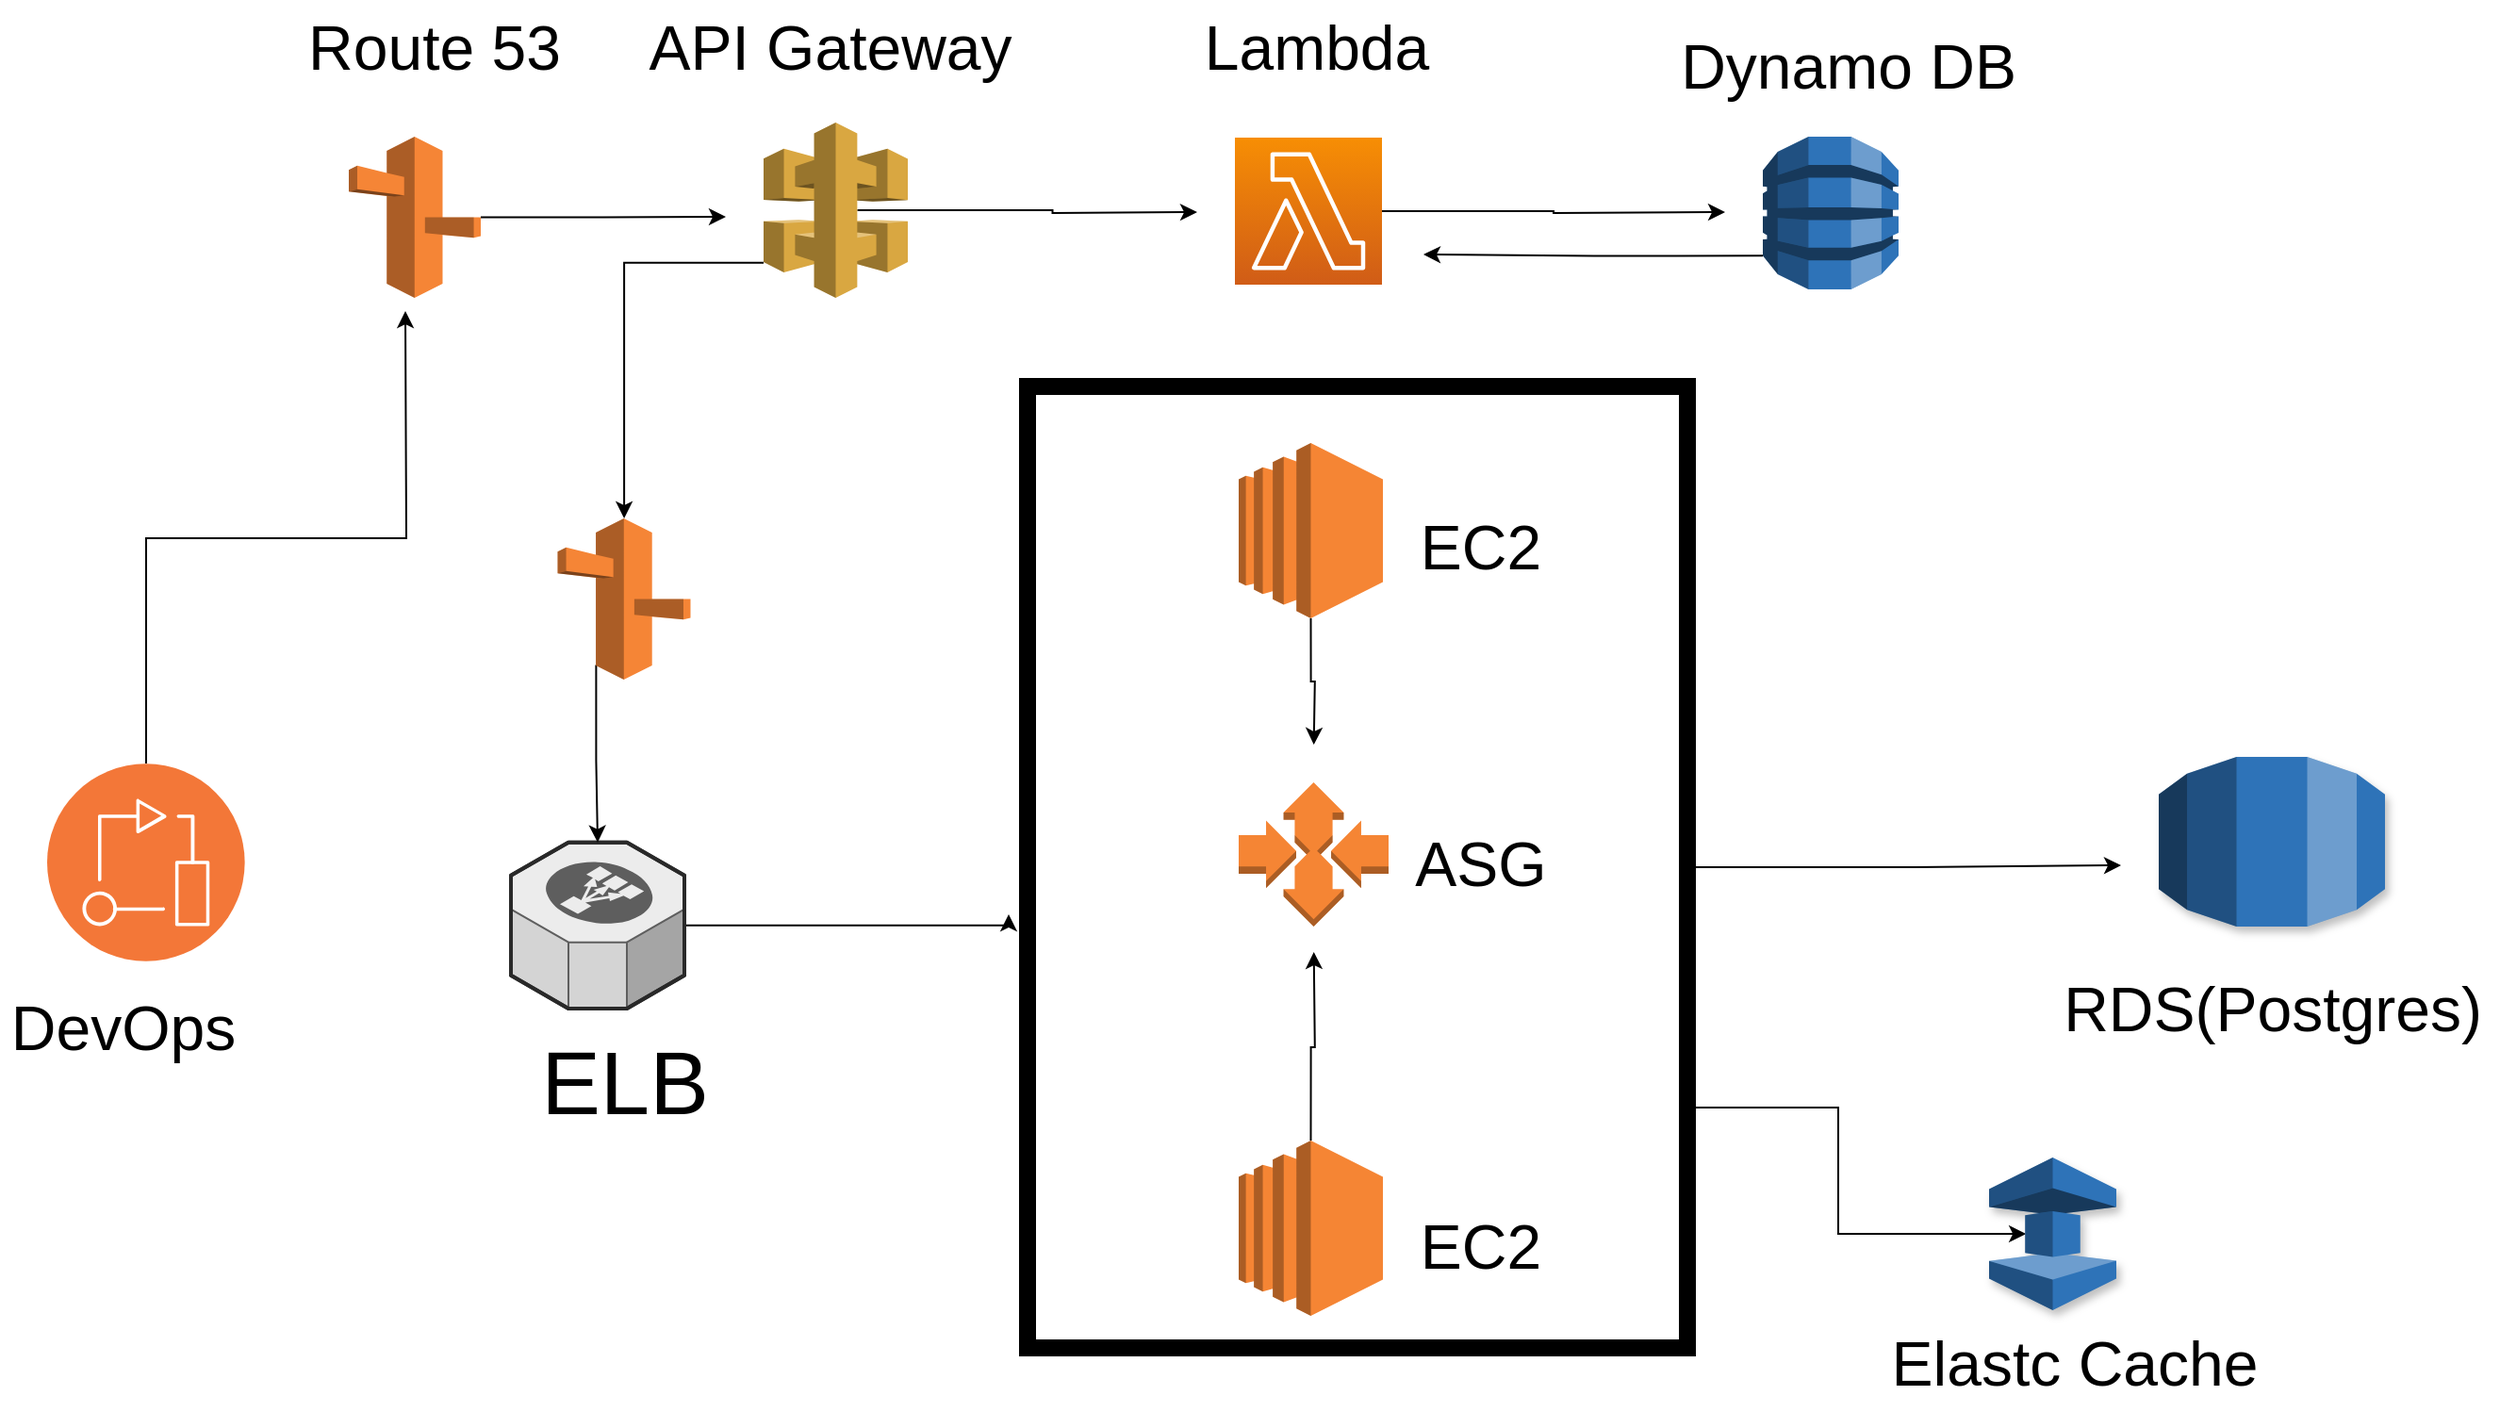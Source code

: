 <mxfile version="15.5.4" type="github">
  <diagram id="Ht1M8jgEwFfnCIfOTk4-" name="Page-1">
    <mxGraphModel dx="2880" dy="1103" grid="1" gridSize="10" guides="1" tooltips="1" connect="1" arrows="1" fold="1" page="1" pageScale="1" pageWidth="1169" pageHeight="827" math="0" shadow="0">
      <root>
        <mxCell id="0" />
        <mxCell id="1" parent="0" />
        <mxCell id="2VNhGdDJXCIvYu7sTkOq-33" style="edgeStyle=orthogonalEdgeStyle;rounded=0;orthogonalLoop=1;jettySize=auto;html=1;exitX=1;exitY=0.5;exitDx=0;exitDy=0;fontSize=33;verticalAlign=top;" edge="1" parent="1" source="2VNhGdDJXCIvYu7sTkOq-32">
          <mxGeometry relative="1" as="geometry">
            <mxPoint x="1120" y="494" as="targetPoint" />
          </mxGeometry>
        </mxCell>
        <mxCell id="2VNhGdDJXCIvYu7sTkOq-34" style="edgeStyle=orthogonalEdgeStyle;rounded=0;orthogonalLoop=1;jettySize=auto;html=1;exitX=1;exitY=0.75;exitDx=0;exitDy=0;fontSize=33;verticalAlign=top;entryX=0.29;entryY=0.5;entryDx=0;entryDy=0;entryPerimeter=0;" edge="1" parent="1" source="2VNhGdDJXCIvYu7sTkOq-32" target="2VNhGdDJXCIvYu7sTkOq-10">
          <mxGeometry relative="1" as="geometry">
            <mxPoint x="950" y="680" as="targetPoint" />
          </mxGeometry>
        </mxCell>
        <mxCell id="2VNhGdDJXCIvYu7sTkOq-32" value="" style="whiteSpace=wrap;html=1;shadow=0;fontSize=33;strokeWidth=9;verticalAlign=top;" vertex="1" parent="1">
          <mxGeometry x="540" y="240" width="350" height="510" as="geometry" />
        </mxCell>
        <mxCell id="2VNhGdDJXCIvYu7sTkOq-18" style="edgeStyle=orthogonalEdgeStyle;rounded=0;orthogonalLoop=1;jettySize=auto;html=1;exitX=0;exitY=0.8;exitDx=0;exitDy=0;exitPerimeter=0;fontSize=47;" edge="1" parent="1" source="2VNhGdDJXCIvYu7sTkOq-1" target="2VNhGdDJXCIvYu7sTkOq-14">
          <mxGeometry relative="1" as="geometry" />
        </mxCell>
        <mxCell id="2VNhGdDJXCIvYu7sTkOq-21" style="edgeStyle=orthogonalEdgeStyle;rounded=0;orthogonalLoop=1;jettySize=auto;html=1;exitX=0.65;exitY=0.5;exitDx=0;exitDy=0;exitPerimeter=0;fontSize=47;" edge="1" parent="1" source="2VNhGdDJXCIvYu7sTkOq-1">
          <mxGeometry relative="1" as="geometry">
            <mxPoint x="630" y="147.5" as="targetPoint" />
          </mxGeometry>
        </mxCell>
        <mxCell id="2VNhGdDJXCIvYu7sTkOq-1" value="" style="outlineConnect=0;dashed=0;verticalLabelPosition=bottom;verticalAlign=top;align=center;html=1;shape=mxgraph.aws3.api_gateway;fillColor=#D9A741;gradientColor=none;" vertex="1" parent="1">
          <mxGeometry x="400" y="100" width="76.5" height="93" as="geometry" />
        </mxCell>
        <mxCell id="2VNhGdDJXCIvYu7sTkOq-17" style="edgeStyle=orthogonalEdgeStyle;rounded=0;orthogonalLoop=1;jettySize=auto;html=1;exitX=1;exitY=0.5;exitDx=0;exitDy=0;exitPerimeter=0;fontSize=47;" edge="1" parent="1" source="2VNhGdDJXCIvYu7sTkOq-2">
          <mxGeometry relative="1" as="geometry">
            <mxPoint x="380" y="150" as="targetPoint" />
          </mxGeometry>
        </mxCell>
        <mxCell id="2VNhGdDJXCIvYu7sTkOq-2" value="" style="outlineConnect=0;dashed=0;verticalLabelPosition=bottom;verticalAlign=top;align=center;html=1;shape=mxgraph.aws3.route_53;fillColor=#F58536;gradientColor=none;" vertex="1" parent="1">
          <mxGeometry x="180" y="107.5" width="70" height="85.5" as="geometry" />
        </mxCell>
        <mxCell id="2VNhGdDJXCIvYu7sTkOq-22" style="edgeStyle=orthogonalEdgeStyle;rounded=0;orthogonalLoop=1;jettySize=auto;html=1;exitX=1;exitY=0.5;exitDx=0;exitDy=0;exitPerimeter=0;fontSize=47;" edge="1" parent="1" source="2VNhGdDJXCIvYu7sTkOq-3">
          <mxGeometry relative="1" as="geometry">
            <mxPoint x="910" y="147.5" as="targetPoint" />
          </mxGeometry>
        </mxCell>
        <mxCell id="2VNhGdDJXCIvYu7sTkOq-3" value="" style="sketch=0;points=[[0,0,0],[0.25,0,0],[0.5,0,0],[0.75,0,0],[1,0,0],[0,1,0],[0.25,1,0],[0.5,1,0],[0.75,1,0],[1,1,0],[0,0.25,0],[0,0.5,0],[0,0.75,0],[1,0.25,0],[1,0.5,0],[1,0.75,0]];outlineConnect=0;fontColor=#232F3E;gradientColor=#F78E04;gradientDirection=north;fillColor=#D05C17;strokeColor=#ffffff;dashed=0;verticalLabelPosition=bottom;verticalAlign=top;align=center;html=1;fontSize=12;fontStyle=0;aspect=fixed;shape=mxgraph.aws4.resourceIcon;resIcon=mxgraph.aws4.lambda;" vertex="1" parent="1">
          <mxGeometry x="650" y="108" width="78" height="78" as="geometry" />
        </mxCell>
        <mxCell id="2VNhGdDJXCIvYu7sTkOq-25" style="edgeStyle=orthogonalEdgeStyle;rounded=0;orthogonalLoop=1;jettySize=auto;html=1;exitX=0;exitY=0.78;exitDx=0;exitDy=0;exitPerimeter=0;fontSize=33;" edge="1" parent="1" source="2VNhGdDJXCIvYu7sTkOq-4">
          <mxGeometry relative="1" as="geometry">
            <mxPoint x="750" y="170" as="targetPoint" />
          </mxGeometry>
        </mxCell>
        <mxCell id="2VNhGdDJXCIvYu7sTkOq-4" value="" style="outlineConnect=0;dashed=0;verticalLabelPosition=bottom;verticalAlign=top;align=center;html=1;shape=mxgraph.aws3.dynamo_db;fillColor=#2E73B8;gradientColor=none;" vertex="1" parent="1">
          <mxGeometry x="930" y="107.5" width="72" height="81" as="geometry" />
        </mxCell>
        <mxCell id="2VNhGdDJXCIvYu7sTkOq-37" value="" style="edgeStyle=orthogonalEdgeStyle;rounded=0;orthogonalLoop=1;jettySize=auto;html=1;fontSize=33;verticalAlign=top;" edge="1" parent="1" source="2VNhGdDJXCIvYu7sTkOq-5">
          <mxGeometry relative="1" as="geometry">
            <mxPoint x="530" y="520" as="targetPoint" />
            <Array as="points">
              <mxPoint x="530" y="526" />
            </Array>
          </mxGeometry>
        </mxCell>
        <mxCell id="2VNhGdDJXCIvYu7sTkOq-5" value="" style="verticalLabelPosition=bottom;html=1;verticalAlign=top;strokeWidth=1;align=center;outlineConnect=0;dashed=0;outlineConnect=0;shape=mxgraph.aws3d.elasticLoadBalancing;fillColor=#ECECEC;strokeColor=#5E5E5E;aspect=fixed;" vertex="1" parent="1">
          <mxGeometry x="266" y="481.83" width="92" height="88.17" as="geometry" />
        </mxCell>
        <mxCell id="2VNhGdDJXCIvYu7sTkOq-9" value="" style="outlineConnect=0;dashed=0;verticalLabelPosition=bottom;verticalAlign=top;align=center;html=1;shape=mxgraph.aws3.rds;fillColor=#2E73B8;gradientColor=none;shadow=1;" vertex="1" parent="1">
          <mxGeometry x="1140" y="436.5" width="120" height="90" as="geometry" />
        </mxCell>
        <mxCell id="2VNhGdDJXCIvYu7sTkOq-10" value="" style="outlineConnect=0;dashed=0;verticalLabelPosition=bottom;verticalAlign=top;align=center;html=1;shape=mxgraph.aws3.elasticache;fillColor=#2E73B8;gradientColor=none;shadow=1;" vertex="1" parent="1">
          <mxGeometry x="1050" y="649" width="67.5" height="81" as="geometry" />
        </mxCell>
        <mxCell id="2VNhGdDJXCIvYu7sTkOq-23" style="edgeStyle=orthogonalEdgeStyle;rounded=0;orthogonalLoop=1;jettySize=auto;html=1;exitX=0.5;exitY=0;exitDx=0;exitDy=0;fontSize=47;" edge="1" parent="1" source="2VNhGdDJXCIvYu7sTkOq-12">
          <mxGeometry relative="1" as="geometry">
            <mxPoint x="210" y="200" as="targetPoint" />
          </mxGeometry>
        </mxCell>
        <mxCell id="2VNhGdDJXCIvYu7sTkOq-12" value="" style="aspect=fixed;perimeter=ellipsePerimeter;html=1;align=center;shadow=0;dashed=0;fontColor=#4277BB;labelBackgroundColor=#ffffff;fontSize=12;spacingTop=3;image;image=img/lib/ibm/devops/devops.svg;" vertex="1" parent="1">
          <mxGeometry x="20" y="440" width="105" height="105" as="geometry" />
        </mxCell>
        <mxCell id="2VNhGdDJXCIvYu7sTkOq-13" value="ELB" style="text;html=1;align=center;verticalAlign=middle;resizable=0;points=[];autosize=1;strokeColor=none;fillColor=none;strokeWidth=6;spacing=10;fontSize=47;" vertex="1" parent="1">
          <mxGeometry x="266" y="570" width="120" height="80" as="geometry" />
        </mxCell>
        <mxCell id="2VNhGdDJXCIvYu7sTkOq-19" style="edgeStyle=orthogonalEdgeStyle;rounded=0;orthogonalLoop=1;jettySize=auto;html=1;exitX=0.29;exitY=0.91;exitDx=0;exitDy=0;exitPerimeter=0;fontSize=47;" edge="1" parent="1" source="2VNhGdDJXCIvYu7sTkOq-14" target="2VNhGdDJXCIvYu7sTkOq-5">
          <mxGeometry relative="1" as="geometry" />
        </mxCell>
        <mxCell id="2VNhGdDJXCIvYu7sTkOq-14" value="" style="outlineConnect=0;dashed=0;verticalLabelPosition=bottom;verticalAlign=top;align=center;html=1;shape=mxgraph.aws3.route_53;fillColor=#F58536;gradientColor=none;" vertex="1" parent="1">
          <mxGeometry x="290.75" y="310" width="70.5" height="85.5" as="geometry" />
        </mxCell>
        <mxCell id="2VNhGdDJXCIvYu7sTkOq-20" value="Route 53" style="text;html=1;align=center;verticalAlign=middle;resizable=0;points=[];autosize=1;strokeColor=none;fillColor=none;fontSize=33;" vertex="1" parent="1">
          <mxGeometry x="150" y="35" width="150" height="50" as="geometry" />
        </mxCell>
        <mxCell id="2VNhGdDJXCIvYu7sTkOq-24" value="API Gateway" style="text;html=1;align=center;verticalAlign=middle;resizable=0;points=[];autosize=1;strokeColor=none;fillColor=none;fontSize=33;" vertex="1" parent="1">
          <mxGeometry x="330" y="35" width="210" height="50" as="geometry" />
        </mxCell>
        <mxCell id="2VNhGdDJXCIvYu7sTkOq-27" value="Lambda" style="text;html=1;align=center;verticalAlign=middle;resizable=0;points=[];autosize=1;strokeColor=none;fillColor=none;fontSize=33;" vertex="1" parent="1">
          <mxGeometry x="628.25" y="35" width="130" height="50" as="geometry" />
        </mxCell>
        <mxCell id="2VNhGdDJXCIvYu7sTkOq-28" value="Dynamo DB" style="text;html=1;align=center;verticalAlign=middle;resizable=0;points=[];autosize=1;strokeColor=none;fillColor=none;fontSize=33;" vertex="1" parent="1">
          <mxGeometry x="880" y="45" width="190" height="50" as="geometry" />
        </mxCell>
        <mxCell id="2VNhGdDJXCIvYu7sTkOq-29" style="edgeStyle=orthogonalEdgeStyle;rounded=0;orthogonalLoop=1;jettySize=auto;html=1;exitX=0.5;exitY=1;exitDx=0;exitDy=0;exitPerimeter=0;fontSize=33;verticalAlign=top;" edge="1" parent="1" source="2VNhGdDJXCIvYu7sTkOq-6">
          <mxGeometry relative="1" as="geometry">
            <mxPoint x="691.857" y="430" as="targetPoint" />
          </mxGeometry>
        </mxCell>
        <mxCell id="2VNhGdDJXCIvYu7sTkOq-6" value="" style="outlineConnect=0;verticalLabelPosition=bottom;verticalAlign=top;align=center;html=1;shape=mxgraph.aws3.ec2;fillColor=#F58534;gradientColor=none;shadow=0;strokeWidth=9;" vertex="1" parent="1">
          <mxGeometry x="652" y="270" width="76.5" height="93" as="geometry" />
        </mxCell>
        <mxCell id="2VNhGdDJXCIvYu7sTkOq-30" style="edgeStyle=orthogonalEdgeStyle;rounded=0;orthogonalLoop=1;jettySize=auto;html=1;exitX=0.5;exitY=0;exitDx=0;exitDy=0;exitPerimeter=0;fontSize=33;verticalAlign=top;" edge="1" parent="1" source="2VNhGdDJXCIvYu7sTkOq-7">
          <mxGeometry relative="1" as="geometry">
            <mxPoint x="691.857" y="540" as="targetPoint" />
          </mxGeometry>
        </mxCell>
        <mxCell id="2VNhGdDJXCIvYu7sTkOq-7" value="" style="outlineConnect=0;verticalLabelPosition=bottom;verticalAlign=top;align=center;html=1;shape=mxgraph.aws3.ec2;fillColor=#F58534;gradientColor=none;shadow=0;strokeWidth=9;" vertex="1" parent="1">
          <mxGeometry x="652" y="640" width="76.5" height="93" as="geometry" />
        </mxCell>
        <mxCell id="2VNhGdDJXCIvYu7sTkOq-8" value="" style="outlineConnect=0;verticalLabelPosition=bottom;verticalAlign=top;align=center;html=1;shape=mxgraph.aws3.auto_scaling;fillColor=#F58534;gradientColor=none;shadow=0;strokeWidth=9;" vertex="1" parent="1">
          <mxGeometry x="652" y="450" width="79.5" height="76.5" as="geometry" />
        </mxCell>
        <mxCell id="2VNhGdDJXCIvYu7sTkOq-35" value="RDS(Postgres)" style="text;html=1;align=center;verticalAlign=middle;resizable=0;points=[];autosize=1;strokeColor=none;fillColor=none;fontSize=33;" vertex="1" parent="1">
          <mxGeometry x="1080" y="545" width="240" height="50" as="geometry" />
        </mxCell>
        <mxCell id="2VNhGdDJXCIvYu7sTkOq-38" value="Elastc Cache" style="text;html=1;align=center;verticalAlign=middle;resizable=0;points=[];autosize=1;strokeColor=none;fillColor=none;fontSize=33;" vertex="1" parent="1">
          <mxGeometry x="990" y="733" width="210" height="50" as="geometry" />
        </mxCell>
        <mxCell id="2VNhGdDJXCIvYu7sTkOq-39" value="EC2" style="text;html=1;align=center;verticalAlign=middle;resizable=0;points=[];autosize=1;strokeColor=none;fillColor=none;fontSize=33;" vertex="1" parent="1">
          <mxGeometry x="740" y="671" width="80" height="50" as="geometry" />
        </mxCell>
        <mxCell id="2VNhGdDJXCIvYu7sTkOq-40" value="EC2" style="text;html=1;align=center;verticalAlign=middle;resizable=0;points=[];autosize=1;strokeColor=none;fillColor=none;fontSize=33;" vertex="1" parent="1">
          <mxGeometry x="740" y="300" width="80" height="50" as="geometry" />
        </mxCell>
        <mxCell id="2VNhGdDJXCIvYu7sTkOq-41" value="ASG" style="text;html=1;align=center;verticalAlign=middle;resizable=0;points=[];autosize=1;strokeColor=none;fillColor=none;fontSize=33;" vertex="1" parent="1">
          <mxGeometry x="735" y="467.5" width="90" height="50" as="geometry" />
        </mxCell>
        <mxCell id="2VNhGdDJXCIvYu7sTkOq-43" value="DevOps" style="text;html=1;align=center;verticalAlign=middle;resizable=0;points=[];autosize=1;strokeColor=none;fillColor=none;fontSize=33;" vertex="1" parent="1">
          <mxGeometry x="-5" y="555" width="130" height="50" as="geometry" />
        </mxCell>
      </root>
    </mxGraphModel>
  </diagram>
</mxfile>
